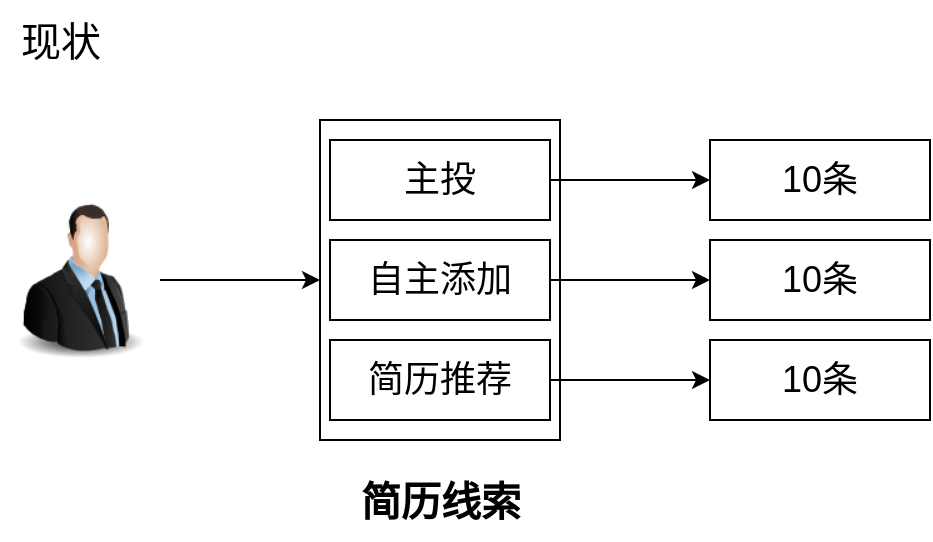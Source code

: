 <mxfile version="24.2.8" type="github">
  <diagram name="第 1 页" id="r8e8spuCt5Y078xBdNFk">
    <mxGraphModel dx="1834" dy="1186" grid="1" gridSize="10" guides="1" tooltips="1" connect="1" arrows="1" fold="1" page="0" pageScale="1" pageWidth="827" pageHeight="1169" math="0" shadow="0">
      <root>
        <mxCell id="0" />
        <mxCell id="1" parent="0" />
        <mxCell id="uhzMS2UGq0Mrr6mBy7hM-3" value="" style="edgeStyle=orthogonalEdgeStyle;rounded=0;orthogonalLoop=1;jettySize=auto;html=1;" edge="1" parent="1" source="uhzMS2UGq0Mrr6mBy7hM-1" target="uhzMS2UGq0Mrr6mBy7hM-2">
          <mxGeometry relative="1" as="geometry" />
        </mxCell>
        <mxCell id="uhzMS2UGq0Mrr6mBy7hM-1" value="" style="image;html=1;image=img/lib/clip_art/people/Suit_Man_128x128.png" vertex="1" parent="1">
          <mxGeometry x="-160" y="-20" width="80" height="80" as="geometry" />
        </mxCell>
        <mxCell id="uhzMS2UGq0Mrr6mBy7hM-2" value="" style="whiteSpace=wrap;html=1;verticalAlign=top;labelBackgroundColor=default;" vertex="1" parent="1">
          <mxGeometry y="-60" width="120" height="160" as="geometry" />
        </mxCell>
        <mxCell id="uhzMS2UGq0Mrr6mBy7hM-19" value="" style="edgeStyle=orthogonalEdgeStyle;rounded=0;orthogonalLoop=1;jettySize=auto;html=1;" edge="1" parent="1" source="uhzMS2UGq0Mrr6mBy7hM-4" target="uhzMS2UGq0Mrr6mBy7hM-18">
          <mxGeometry relative="1" as="geometry" />
        </mxCell>
        <mxCell id="uhzMS2UGq0Mrr6mBy7hM-4" value="主投" style="rounded=0;whiteSpace=wrap;html=1;fontSize=18;" vertex="1" parent="1">
          <mxGeometry x="5" y="-50" width="110" height="40" as="geometry" />
        </mxCell>
        <mxCell id="uhzMS2UGq0Mrr6mBy7hM-24" style="edgeStyle=orthogonalEdgeStyle;rounded=0;orthogonalLoop=1;jettySize=auto;html=1;" edge="1" parent="1" source="uhzMS2UGq0Mrr6mBy7hM-5" target="uhzMS2UGq0Mrr6mBy7hM-22">
          <mxGeometry relative="1" as="geometry" />
        </mxCell>
        <mxCell id="uhzMS2UGq0Mrr6mBy7hM-5" value="自主添加" style="rounded=0;whiteSpace=wrap;html=1;fontSize=18;" vertex="1" parent="1">
          <mxGeometry x="5" width="110" height="40" as="geometry" />
        </mxCell>
        <mxCell id="uhzMS2UGq0Mrr6mBy7hM-25" style="edgeStyle=orthogonalEdgeStyle;rounded=0;orthogonalLoop=1;jettySize=auto;html=1;" edge="1" parent="1" source="uhzMS2UGq0Mrr6mBy7hM-8" target="uhzMS2UGq0Mrr6mBy7hM-23">
          <mxGeometry relative="1" as="geometry" />
        </mxCell>
        <mxCell id="uhzMS2UGq0Mrr6mBy7hM-8" value="简历推荐" style="rounded=0;whiteSpace=wrap;html=1;fontSize=18;" vertex="1" parent="1">
          <mxGeometry x="5" y="50" width="110" height="40" as="geometry" />
        </mxCell>
        <mxCell id="uhzMS2UGq0Mrr6mBy7hM-11" value="简历线索" style="text;html=1;align=center;verticalAlign=middle;resizable=0;points=[];autosize=1;strokeColor=none;fillColor=none;fontSize=20;fontStyle=1" vertex="1" parent="1">
          <mxGeometry x="10" y="110" width="100" height="40" as="geometry" />
        </mxCell>
        <mxCell id="uhzMS2UGq0Mrr6mBy7hM-18" value="10条" style="rounded=0;whiteSpace=wrap;html=1;fontSize=18;" vertex="1" parent="1">
          <mxGeometry x="195" y="-50" width="110" height="40" as="geometry" />
        </mxCell>
        <mxCell id="uhzMS2UGq0Mrr6mBy7hM-22" value="10条" style="rounded=0;whiteSpace=wrap;html=1;fontSize=18;" vertex="1" parent="1">
          <mxGeometry x="195" width="110" height="40" as="geometry" />
        </mxCell>
        <mxCell id="uhzMS2UGq0Mrr6mBy7hM-23" value="10条" style="rounded=0;whiteSpace=wrap;html=1;fontSize=18;" vertex="1" parent="1">
          <mxGeometry x="195" y="50" width="110" height="40" as="geometry" />
        </mxCell>
        <mxCell id="uhzMS2UGq0Mrr6mBy7hM-26" value="现状" style="text;html=1;align=center;verticalAlign=middle;resizable=0;points=[];autosize=1;strokeColor=none;fillColor=none;fontSize=20;" vertex="1" parent="1">
          <mxGeometry x="-160" y="-120" width="60" height="40" as="geometry" />
        </mxCell>
      </root>
    </mxGraphModel>
  </diagram>
</mxfile>
